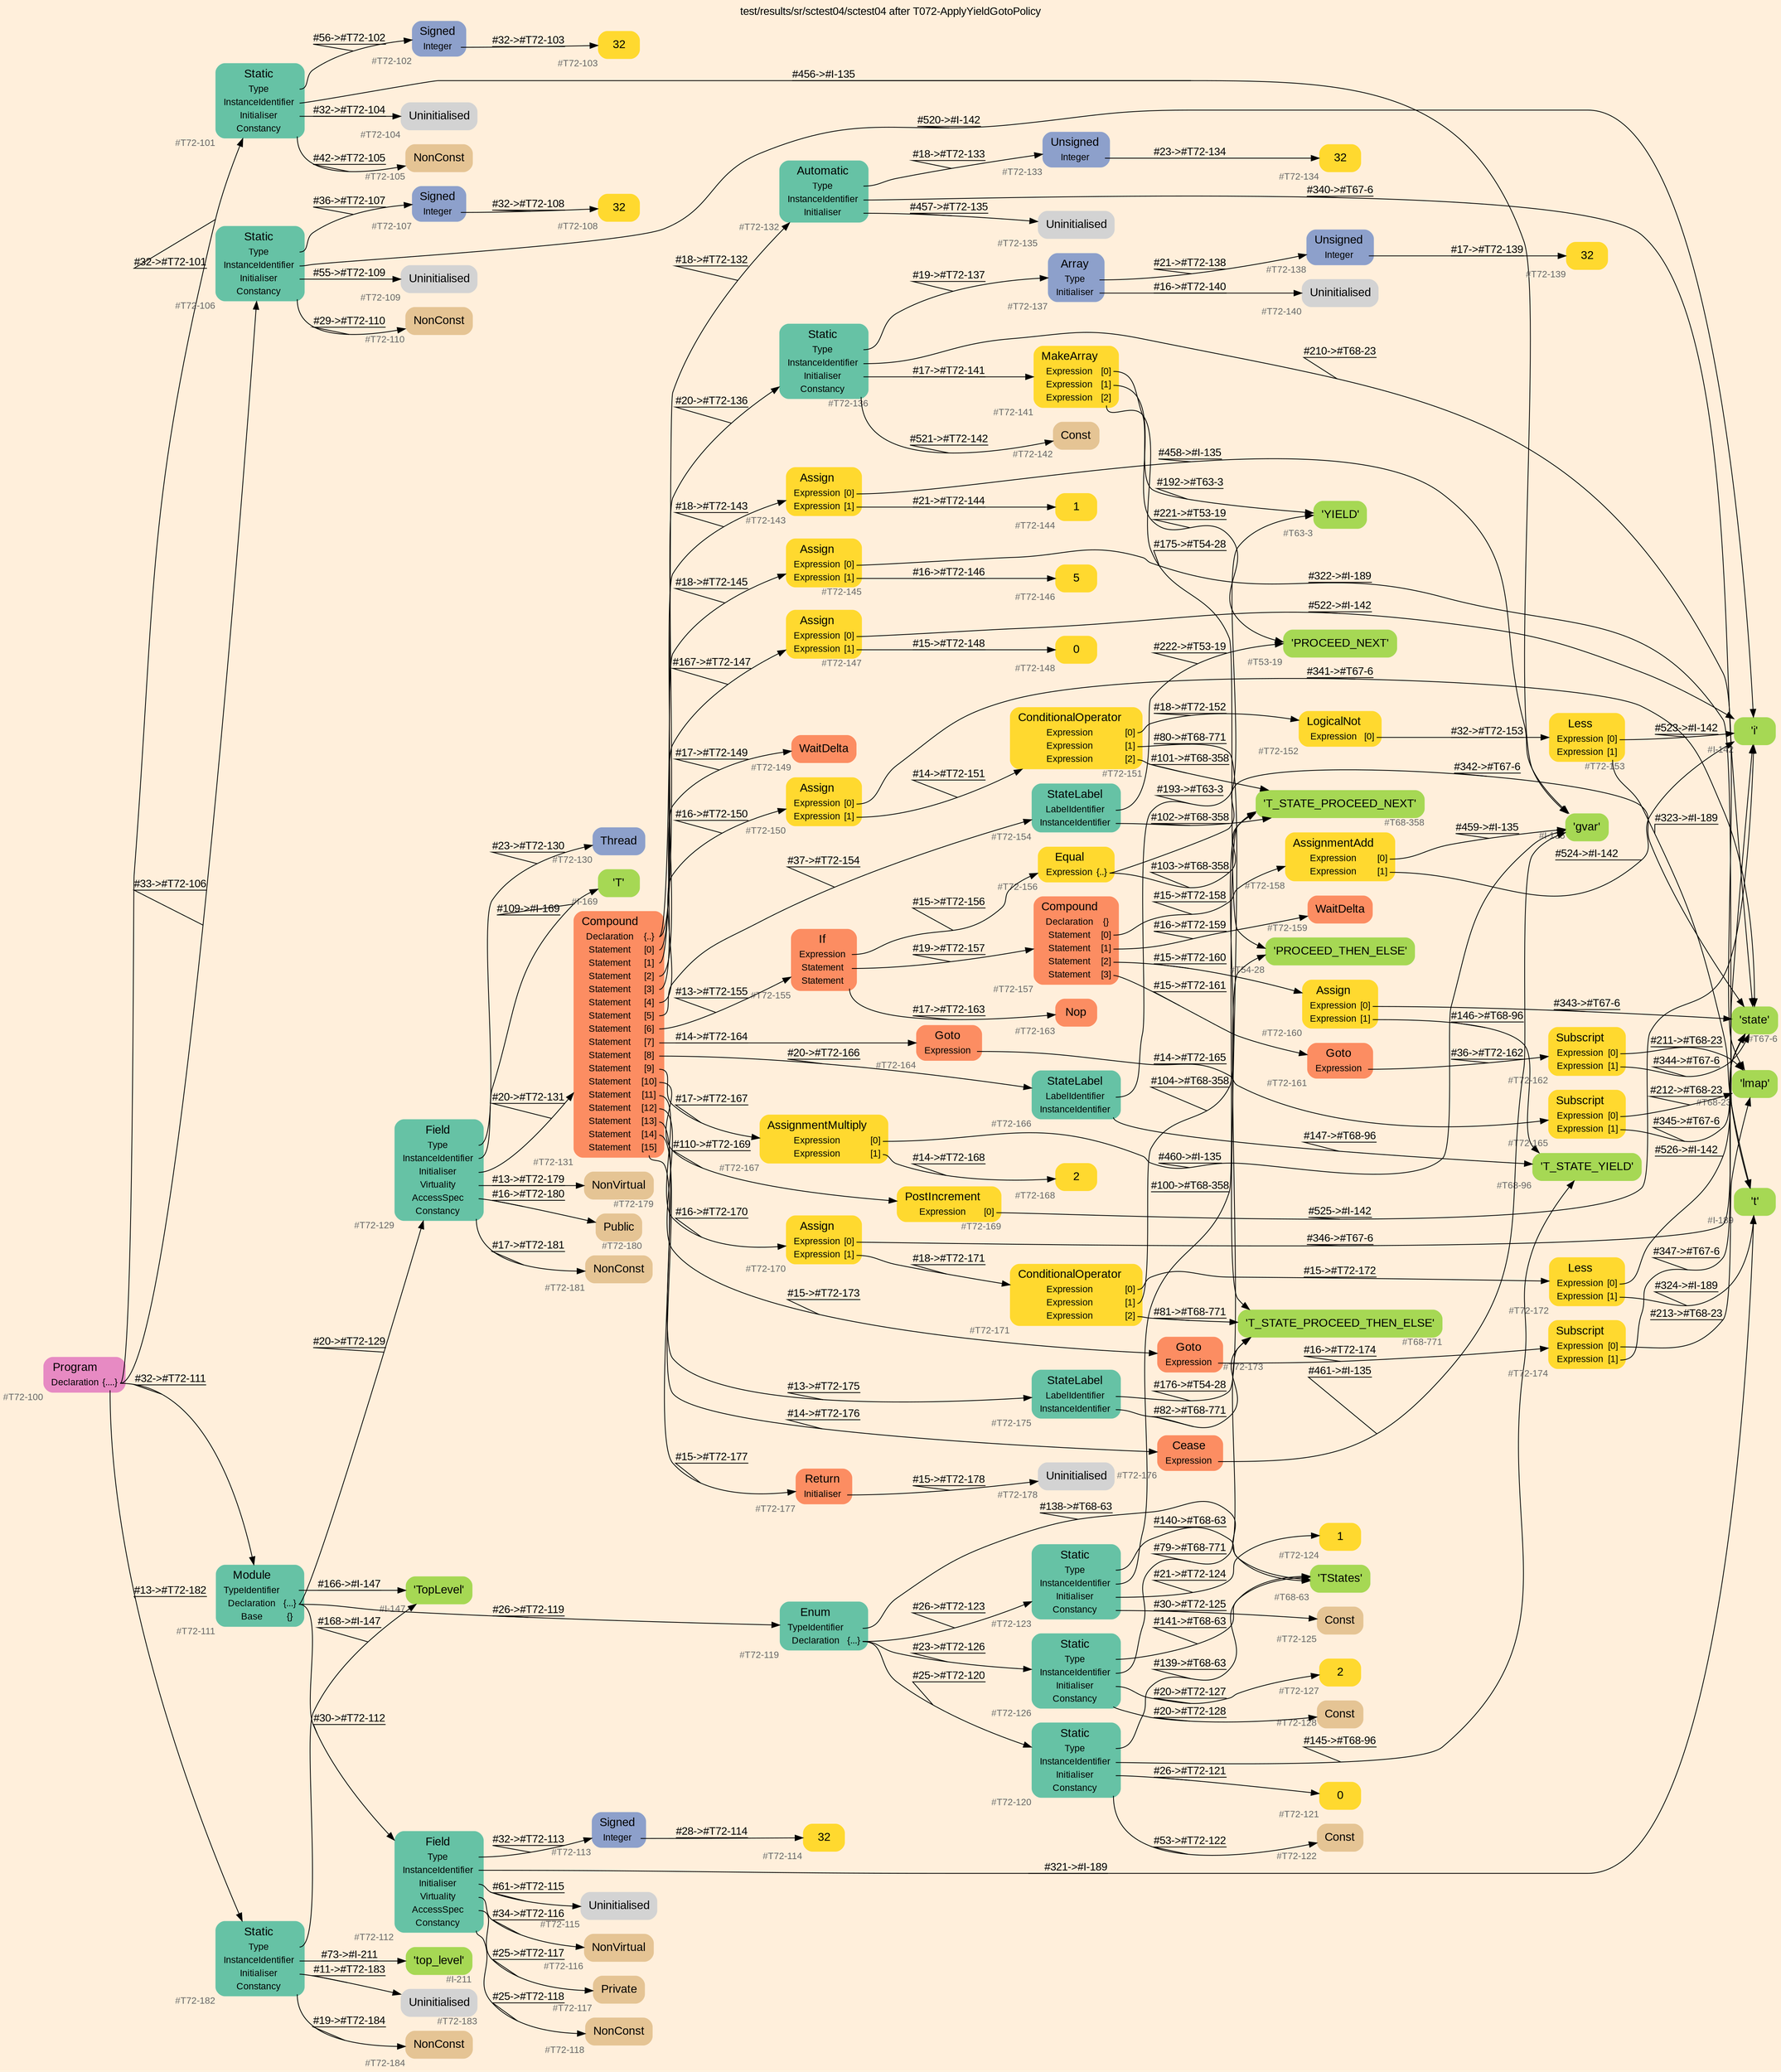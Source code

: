digraph "test/results/sr/sctest04/sctest04 after T072-ApplyYieldGotoPolicy" {
label = "test/results/sr/sctest04/sctest04 after T072-ApplyYieldGotoPolicy"
labelloc = t
graph [
    rankdir = "LR"
    ranksep = 0.3
    bgcolor = antiquewhite1
    color = black
    fontcolor = black
    fontname = "Arial"
];
node [
    fontname = "Arial"
];
edge [
    fontname = "Arial"
];

// -------------------- node figure --------------------
// -------- block #T72-100 ----------
"#T72-100" [
    fillcolor = "/set28/4"
    xlabel = "#T72-100"
    fontsize = "12"
    fontcolor = grey40
    shape = "plaintext"
    label = <<TABLE BORDER="0" CELLBORDER="0" CELLSPACING="0">
     <TR><TD><FONT COLOR="black" POINT-SIZE="15">Program</FONT></TD></TR>
     <TR><TD><FONT COLOR="black" POINT-SIZE="12">Declaration</FONT></TD><TD PORT="port0"><FONT COLOR="black" POINT-SIZE="12">{....}</FONT></TD></TR>
    </TABLE>>
    style = "rounded,filled"
];

// -------- block #T72-101 ----------
"#T72-101" [
    fillcolor = "/set28/1"
    xlabel = "#T72-101"
    fontsize = "12"
    fontcolor = grey40
    shape = "plaintext"
    label = <<TABLE BORDER="0" CELLBORDER="0" CELLSPACING="0">
     <TR><TD><FONT COLOR="black" POINT-SIZE="15">Static</FONT></TD></TR>
     <TR><TD><FONT COLOR="black" POINT-SIZE="12">Type</FONT></TD><TD PORT="port0"></TD></TR>
     <TR><TD><FONT COLOR="black" POINT-SIZE="12">InstanceIdentifier</FONT></TD><TD PORT="port1"></TD></TR>
     <TR><TD><FONT COLOR="black" POINT-SIZE="12">Initialiser</FONT></TD><TD PORT="port2"></TD></TR>
     <TR><TD><FONT COLOR="black" POINT-SIZE="12">Constancy</FONT></TD><TD PORT="port3"></TD></TR>
    </TABLE>>
    style = "rounded,filled"
];

// -------- block #T72-102 ----------
"#T72-102" [
    fillcolor = "/set28/3"
    xlabel = "#T72-102"
    fontsize = "12"
    fontcolor = grey40
    shape = "plaintext"
    label = <<TABLE BORDER="0" CELLBORDER="0" CELLSPACING="0">
     <TR><TD><FONT COLOR="black" POINT-SIZE="15">Signed</FONT></TD></TR>
     <TR><TD><FONT COLOR="black" POINT-SIZE="12">Integer</FONT></TD><TD PORT="port0"></TD></TR>
    </TABLE>>
    style = "rounded,filled"
];

// -------- block #T72-103 ----------
"#T72-103" [
    fillcolor = "/set28/6"
    xlabel = "#T72-103"
    fontsize = "12"
    fontcolor = grey40
    shape = "plaintext"
    label = <<TABLE BORDER="0" CELLBORDER="0" CELLSPACING="0">
     <TR><TD><FONT COLOR="black" POINT-SIZE="15">32</FONT></TD></TR>
    </TABLE>>
    style = "rounded,filled"
];

// -------- block #I-135 ----------
"#I-135" [
    fillcolor = "/set28/5"
    xlabel = "#I-135"
    fontsize = "12"
    fontcolor = grey40
    shape = "plaintext"
    label = <<TABLE BORDER="0" CELLBORDER="0" CELLSPACING="0">
     <TR><TD><FONT COLOR="black" POINT-SIZE="15">'gvar'</FONT></TD></TR>
    </TABLE>>
    style = "rounded,filled"
];

// -------- block #T72-104 ----------
"#T72-104" [
    xlabel = "#T72-104"
    fontsize = "12"
    fontcolor = grey40
    shape = "plaintext"
    label = <<TABLE BORDER="0" CELLBORDER="0" CELLSPACING="0">
     <TR><TD><FONT COLOR="black" POINT-SIZE="15">Uninitialised</FONT></TD></TR>
    </TABLE>>
    style = "rounded,filled"
];

// -------- block #T72-105 ----------
"#T72-105" [
    fillcolor = "/set28/7"
    xlabel = "#T72-105"
    fontsize = "12"
    fontcolor = grey40
    shape = "plaintext"
    label = <<TABLE BORDER="0" CELLBORDER="0" CELLSPACING="0">
     <TR><TD><FONT COLOR="black" POINT-SIZE="15">NonConst</FONT></TD></TR>
    </TABLE>>
    style = "rounded,filled"
];

// -------- block #T72-106 ----------
"#T72-106" [
    fillcolor = "/set28/1"
    xlabel = "#T72-106"
    fontsize = "12"
    fontcolor = grey40
    shape = "plaintext"
    label = <<TABLE BORDER="0" CELLBORDER="0" CELLSPACING="0">
     <TR><TD><FONT COLOR="black" POINT-SIZE="15">Static</FONT></TD></TR>
     <TR><TD><FONT COLOR="black" POINT-SIZE="12">Type</FONT></TD><TD PORT="port0"></TD></TR>
     <TR><TD><FONT COLOR="black" POINT-SIZE="12">InstanceIdentifier</FONT></TD><TD PORT="port1"></TD></TR>
     <TR><TD><FONT COLOR="black" POINT-SIZE="12">Initialiser</FONT></TD><TD PORT="port2"></TD></TR>
     <TR><TD><FONT COLOR="black" POINT-SIZE="12">Constancy</FONT></TD><TD PORT="port3"></TD></TR>
    </TABLE>>
    style = "rounded,filled"
];

// -------- block #T72-107 ----------
"#T72-107" [
    fillcolor = "/set28/3"
    xlabel = "#T72-107"
    fontsize = "12"
    fontcolor = grey40
    shape = "plaintext"
    label = <<TABLE BORDER="0" CELLBORDER="0" CELLSPACING="0">
     <TR><TD><FONT COLOR="black" POINT-SIZE="15">Signed</FONT></TD></TR>
     <TR><TD><FONT COLOR="black" POINT-SIZE="12">Integer</FONT></TD><TD PORT="port0"></TD></TR>
    </TABLE>>
    style = "rounded,filled"
];

// -------- block #T72-108 ----------
"#T72-108" [
    fillcolor = "/set28/6"
    xlabel = "#T72-108"
    fontsize = "12"
    fontcolor = grey40
    shape = "plaintext"
    label = <<TABLE BORDER="0" CELLBORDER="0" CELLSPACING="0">
     <TR><TD><FONT COLOR="black" POINT-SIZE="15">32</FONT></TD></TR>
    </TABLE>>
    style = "rounded,filled"
];

// -------- block #I-142 ----------
"#I-142" [
    fillcolor = "/set28/5"
    xlabel = "#I-142"
    fontsize = "12"
    fontcolor = grey40
    shape = "plaintext"
    label = <<TABLE BORDER="0" CELLBORDER="0" CELLSPACING="0">
     <TR><TD><FONT COLOR="black" POINT-SIZE="15">'i'</FONT></TD></TR>
    </TABLE>>
    style = "rounded,filled"
];

// -------- block #T72-109 ----------
"#T72-109" [
    xlabel = "#T72-109"
    fontsize = "12"
    fontcolor = grey40
    shape = "plaintext"
    label = <<TABLE BORDER="0" CELLBORDER="0" CELLSPACING="0">
     <TR><TD><FONT COLOR="black" POINT-SIZE="15">Uninitialised</FONT></TD></TR>
    </TABLE>>
    style = "rounded,filled"
];

// -------- block #T72-110 ----------
"#T72-110" [
    fillcolor = "/set28/7"
    xlabel = "#T72-110"
    fontsize = "12"
    fontcolor = grey40
    shape = "plaintext"
    label = <<TABLE BORDER="0" CELLBORDER="0" CELLSPACING="0">
     <TR><TD><FONT COLOR="black" POINT-SIZE="15">NonConst</FONT></TD></TR>
    </TABLE>>
    style = "rounded,filled"
];

// -------- block #T72-111 ----------
"#T72-111" [
    fillcolor = "/set28/1"
    xlabel = "#T72-111"
    fontsize = "12"
    fontcolor = grey40
    shape = "plaintext"
    label = <<TABLE BORDER="0" CELLBORDER="0" CELLSPACING="0">
     <TR><TD><FONT COLOR="black" POINT-SIZE="15">Module</FONT></TD></TR>
     <TR><TD><FONT COLOR="black" POINT-SIZE="12">TypeIdentifier</FONT></TD><TD PORT="port0"></TD></TR>
     <TR><TD><FONT COLOR="black" POINT-SIZE="12">Declaration</FONT></TD><TD PORT="port1"><FONT COLOR="black" POINT-SIZE="12">{...}</FONT></TD></TR>
     <TR><TD><FONT COLOR="black" POINT-SIZE="12">Base</FONT></TD><TD PORT="port2"><FONT COLOR="black" POINT-SIZE="12">{}</FONT></TD></TR>
    </TABLE>>
    style = "rounded,filled"
];

// -------- block #I-147 ----------
"#I-147" [
    fillcolor = "/set28/5"
    xlabel = "#I-147"
    fontsize = "12"
    fontcolor = grey40
    shape = "plaintext"
    label = <<TABLE BORDER="0" CELLBORDER="0" CELLSPACING="0">
     <TR><TD><FONT COLOR="black" POINT-SIZE="15">'TopLevel'</FONT></TD></TR>
    </TABLE>>
    style = "rounded,filled"
];

// -------- block #T72-112 ----------
"#T72-112" [
    fillcolor = "/set28/1"
    xlabel = "#T72-112"
    fontsize = "12"
    fontcolor = grey40
    shape = "plaintext"
    label = <<TABLE BORDER="0" CELLBORDER="0" CELLSPACING="0">
     <TR><TD><FONT COLOR="black" POINT-SIZE="15">Field</FONT></TD></TR>
     <TR><TD><FONT COLOR="black" POINT-SIZE="12">Type</FONT></TD><TD PORT="port0"></TD></TR>
     <TR><TD><FONT COLOR="black" POINT-SIZE="12">InstanceIdentifier</FONT></TD><TD PORT="port1"></TD></TR>
     <TR><TD><FONT COLOR="black" POINT-SIZE="12">Initialiser</FONT></TD><TD PORT="port2"></TD></TR>
     <TR><TD><FONT COLOR="black" POINT-SIZE="12">Virtuality</FONT></TD><TD PORT="port3"></TD></TR>
     <TR><TD><FONT COLOR="black" POINT-SIZE="12">AccessSpec</FONT></TD><TD PORT="port4"></TD></TR>
     <TR><TD><FONT COLOR="black" POINT-SIZE="12">Constancy</FONT></TD><TD PORT="port5"></TD></TR>
    </TABLE>>
    style = "rounded,filled"
];

// -------- block #T72-113 ----------
"#T72-113" [
    fillcolor = "/set28/3"
    xlabel = "#T72-113"
    fontsize = "12"
    fontcolor = grey40
    shape = "plaintext"
    label = <<TABLE BORDER="0" CELLBORDER="0" CELLSPACING="0">
     <TR><TD><FONT COLOR="black" POINT-SIZE="15">Signed</FONT></TD></TR>
     <TR><TD><FONT COLOR="black" POINT-SIZE="12">Integer</FONT></TD><TD PORT="port0"></TD></TR>
    </TABLE>>
    style = "rounded,filled"
];

// -------- block #T72-114 ----------
"#T72-114" [
    fillcolor = "/set28/6"
    xlabel = "#T72-114"
    fontsize = "12"
    fontcolor = grey40
    shape = "plaintext"
    label = <<TABLE BORDER="0" CELLBORDER="0" CELLSPACING="0">
     <TR><TD><FONT COLOR="black" POINT-SIZE="15">32</FONT></TD></TR>
    </TABLE>>
    style = "rounded,filled"
];

// -------- block #I-189 ----------
"#I-189" [
    fillcolor = "/set28/5"
    xlabel = "#I-189"
    fontsize = "12"
    fontcolor = grey40
    shape = "plaintext"
    label = <<TABLE BORDER="0" CELLBORDER="0" CELLSPACING="0">
     <TR><TD><FONT COLOR="black" POINT-SIZE="15">'t'</FONT></TD></TR>
    </TABLE>>
    style = "rounded,filled"
];

// -------- block #T72-115 ----------
"#T72-115" [
    xlabel = "#T72-115"
    fontsize = "12"
    fontcolor = grey40
    shape = "plaintext"
    label = <<TABLE BORDER="0" CELLBORDER="0" CELLSPACING="0">
     <TR><TD><FONT COLOR="black" POINT-SIZE="15">Uninitialised</FONT></TD></TR>
    </TABLE>>
    style = "rounded,filled"
];

// -------- block #T72-116 ----------
"#T72-116" [
    fillcolor = "/set28/7"
    xlabel = "#T72-116"
    fontsize = "12"
    fontcolor = grey40
    shape = "plaintext"
    label = <<TABLE BORDER="0" CELLBORDER="0" CELLSPACING="0">
     <TR><TD><FONT COLOR="black" POINT-SIZE="15">NonVirtual</FONT></TD></TR>
    </TABLE>>
    style = "rounded,filled"
];

// -------- block #T72-117 ----------
"#T72-117" [
    fillcolor = "/set28/7"
    xlabel = "#T72-117"
    fontsize = "12"
    fontcolor = grey40
    shape = "plaintext"
    label = <<TABLE BORDER="0" CELLBORDER="0" CELLSPACING="0">
     <TR><TD><FONT COLOR="black" POINT-SIZE="15">Private</FONT></TD></TR>
    </TABLE>>
    style = "rounded,filled"
];

// -------- block #T72-118 ----------
"#T72-118" [
    fillcolor = "/set28/7"
    xlabel = "#T72-118"
    fontsize = "12"
    fontcolor = grey40
    shape = "plaintext"
    label = <<TABLE BORDER="0" CELLBORDER="0" CELLSPACING="0">
     <TR><TD><FONT COLOR="black" POINT-SIZE="15">NonConst</FONT></TD></TR>
    </TABLE>>
    style = "rounded,filled"
];

// -------- block #T72-119 ----------
"#T72-119" [
    fillcolor = "/set28/1"
    xlabel = "#T72-119"
    fontsize = "12"
    fontcolor = grey40
    shape = "plaintext"
    label = <<TABLE BORDER="0" CELLBORDER="0" CELLSPACING="0">
     <TR><TD><FONT COLOR="black" POINT-SIZE="15">Enum</FONT></TD></TR>
     <TR><TD><FONT COLOR="black" POINT-SIZE="12">TypeIdentifier</FONT></TD><TD PORT="port0"></TD></TR>
     <TR><TD><FONT COLOR="black" POINT-SIZE="12">Declaration</FONT></TD><TD PORT="port1"><FONT COLOR="black" POINT-SIZE="12">{...}</FONT></TD></TR>
    </TABLE>>
    style = "rounded,filled"
];

// -------- block #T68-63 ----------
"#T68-63" [
    fillcolor = "/set28/5"
    xlabel = "#T68-63"
    fontsize = "12"
    fontcolor = grey40
    shape = "plaintext"
    label = <<TABLE BORDER="0" CELLBORDER="0" CELLSPACING="0">
     <TR><TD><FONT COLOR="black" POINT-SIZE="15">'TStates'</FONT></TD></TR>
    </TABLE>>
    style = "rounded,filled"
];

// -------- block #T72-120 ----------
"#T72-120" [
    fillcolor = "/set28/1"
    xlabel = "#T72-120"
    fontsize = "12"
    fontcolor = grey40
    shape = "plaintext"
    label = <<TABLE BORDER="0" CELLBORDER="0" CELLSPACING="0">
     <TR><TD><FONT COLOR="black" POINT-SIZE="15">Static</FONT></TD></TR>
     <TR><TD><FONT COLOR="black" POINT-SIZE="12">Type</FONT></TD><TD PORT="port0"></TD></TR>
     <TR><TD><FONT COLOR="black" POINT-SIZE="12">InstanceIdentifier</FONT></TD><TD PORT="port1"></TD></TR>
     <TR><TD><FONT COLOR="black" POINT-SIZE="12">Initialiser</FONT></TD><TD PORT="port2"></TD></TR>
     <TR><TD><FONT COLOR="black" POINT-SIZE="12">Constancy</FONT></TD><TD PORT="port3"></TD></TR>
    </TABLE>>
    style = "rounded,filled"
];

// -------- block #T68-96 ----------
"#T68-96" [
    fillcolor = "/set28/5"
    xlabel = "#T68-96"
    fontsize = "12"
    fontcolor = grey40
    shape = "plaintext"
    label = <<TABLE BORDER="0" CELLBORDER="0" CELLSPACING="0">
     <TR><TD><FONT COLOR="black" POINT-SIZE="15">'T_STATE_YIELD'</FONT></TD></TR>
    </TABLE>>
    style = "rounded,filled"
];

// -------- block #T72-121 ----------
"#T72-121" [
    fillcolor = "/set28/6"
    xlabel = "#T72-121"
    fontsize = "12"
    fontcolor = grey40
    shape = "plaintext"
    label = <<TABLE BORDER="0" CELLBORDER="0" CELLSPACING="0">
     <TR><TD><FONT COLOR="black" POINT-SIZE="15">0</FONT></TD></TR>
    </TABLE>>
    style = "rounded,filled"
];

// -------- block #T72-122 ----------
"#T72-122" [
    fillcolor = "/set28/7"
    xlabel = "#T72-122"
    fontsize = "12"
    fontcolor = grey40
    shape = "plaintext"
    label = <<TABLE BORDER="0" CELLBORDER="0" CELLSPACING="0">
     <TR><TD><FONT COLOR="black" POINT-SIZE="15">Const</FONT></TD></TR>
    </TABLE>>
    style = "rounded,filled"
];

// -------- block #T72-123 ----------
"#T72-123" [
    fillcolor = "/set28/1"
    xlabel = "#T72-123"
    fontsize = "12"
    fontcolor = grey40
    shape = "plaintext"
    label = <<TABLE BORDER="0" CELLBORDER="0" CELLSPACING="0">
     <TR><TD><FONT COLOR="black" POINT-SIZE="15">Static</FONT></TD></TR>
     <TR><TD><FONT COLOR="black" POINT-SIZE="12">Type</FONT></TD><TD PORT="port0"></TD></TR>
     <TR><TD><FONT COLOR="black" POINT-SIZE="12">InstanceIdentifier</FONT></TD><TD PORT="port1"></TD></TR>
     <TR><TD><FONT COLOR="black" POINT-SIZE="12">Initialiser</FONT></TD><TD PORT="port2"></TD></TR>
     <TR><TD><FONT COLOR="black" POINT-SIZE="12">Constancy</FONT></TD><TD PORT="port3"></TD></TR>
    </TABLE>>
    style = "rounded,filled"
];

// -------- block #T68-358 ----------
"#T68-358" [
    fillcolor = "/set28/5"
    xlabel = "#T68-358"
    fontsize = "12"
    fontcolor = grey40
    shape = "plaintext"
    label = <<TABLE BORDER="0" CELLBORDER="0" CELLSPACING="0">
     <TR><TD><FONT COLOR="black" POINT-SIZE="15">'T_STATE_PROCEED_NEXT'</FONT></TD></TR>
    </TABLE>>
    style = "rounded,filled"
];

// -------- block #T72-124 ----------
"#T72-124" [
    fillcolor = "/set28/6"
    xlabel = "#T72-124"
    fontsize = "12"
    fontcolor = grey40
    shape = "plaintext"
    label = <<TABLE BORDER="0" CELLBORDER="0" CELLSPACING="0">
     <TR><TD><FONT COLOR="black" POINT-SIZE="15">1</FONT></TD></TR>
    </TABLE>>
    style = "rounded,filled"
];

// -------- block #T72-125 ----------
"#T72-125" [
    fillcolor = "/set28/7"
    xlabel = "#T72-125"
    fontsize = "12"
    fontcolor = grey40
    shape = "plaintext"
    label = <<TABLE BORDER="0" CELLBORDER="0" CELLSPACING="0">
     <TR><TD><FONT COLOR="black" POINT-SIZE="15">Const</FONT></TD></TR>
    </TABLE>>
    style = "rounded,filled"
];

// -------- block #T72-126 ----------
"#T72-126" [
    fillcolor = "/set28/1"
    xlabel = "#T72-126"
    fontsize = "12"
    fontcolor = grey40
    shape = "plaintext"
    label = <<TABLE BORDER="0" CELLBORDER="0" CELLSPACING="0">
     <TR><TD><FONT COLOR="black" POINT-SIZE="15">Static</FONT></TD></TR>
     <TR><TD><FONT COLOR="black" POINT-SIZE="12">Type</FONT></TD><TD PORT="port0"></TD></TR>
     <TR><TD><FONT COLOR="black" POINT-SIZE="12">InstanceIdentifier</FONT></TD><TD PORT="port1"></TD></TR>
     <TR><TD><FONT COLOR="black" POINT-SIZE="12">Initialiser</FONT></TD><TD PORT="port2"></TD></TR>
     <TR><TD><FONT COLOR="black" POINT-SIZE="12">Constancy</FONT></TD><TD PORT="port3"></TD></TR>
    </TABLE>>
    style = "rounded,filled"
];

// -------- block #T68-771 ----------
"#T68-771" [
    fillcolor = "/set28/5"
    xlabel = "#T68-771"
    fontsize = "12"
    fontcolor = grey40
    shape = "plaintext"
    label = <<TABLE BORDER="0" CELLBORDER="0" CELLSPACING="0">
     <TR><TD><FONT COLOR="black" POINT-SIZE="15">'T_STATE_PROCEED_THEN_ELSE'</FONT></TD></TR>
    </TABLE>>
    style = "rounded,filled"
];

// -------- block #T72-127 ----------
"#T72-127" [
    fillcolor = "/set28/6"
    xlabel = "#T72-127"
    fontsize = "12"
    fontcolor = grey40
    shape = "plaintext"
    label = <<TABLE BORDER="0" CELLBORDER="0" CELLSPACING="0">
     <TR><TD><FONT COLOR="black" POINT-SIZE="15">2</FONT></TD></TR>
    </TABLE>>
    style = "rounded,filled"
];

// -------- block #T72-128 ----------
"#T72-128" [
    fillcolor = "/set28/7"
    xlabel = "#T72-128"
    fontsize = "12"
    fontcolor = grey40
    shape = "plaintext"
    label = <<TABLE BORDER="0" CELLBORDER="0" CELLSPACING="0">
     <TR><TD><FONT COLOR="black" POINT-SIZE="15">Const</FONT></TD></TR>
    </TABLE>>
    style = "rounded,filled"
];

// -------- block #T72-129 ----------
"#T72-129" [
    fillcolor = "/set28/1"
    xlabel = "#T72-129"
    fontsize = "12"
    fontcolor = grey40
    shape = "plaintext"
    label = <<TABLE BORDER="0" CELLBORDER="0" CELLSPACING="0">
     <TR><TD><FONT COLOR="black" POINT-SIZE="15">Field</FONT></TD></TR>
     <TR><TD><FONT COLOR="black" POINT-SIZE="12">Type</FONT></TD><TD PORT="port0"></TD></TR>
     <TR><TD><FONT COLOR="black" POINT-SIZE="12">InstanceIdentifier</FONT></TD><TD PORT="port1"></TD></TR>
     <TR><TD><FONT COLOR="black" POINT-SIZE="12">Initialiser</FONT></TD><TD PORT="port2"></TD></TR>
     <TR><TD><FONT COLOR="black" POINT-SIZE="12">Virtuality</FONT></TD><TD PORT="port3"></TD></TR>
     <TR><TD><FONT COLOR="black" POINT-SIZE="12">AccessSpec</FONT></TD><TD PORT="port4"></TD></TR>
     <TR><TD><FONT COLOR="black" POINT-SIZE="12">Constancy</FONT></TD><TD PORT="port5"></TD></TR>
    </TABLE>>
    style = "rounded,filled"
];

// -------- block #T72-130 ----------
"#T72-130" [
    fillcolor = "/set28/3"
    xlabel = "#T72-130"
    fontsize = "12"
    fontcolor = grey40
    shape = "plaintext"
    label = <<TABLE BORDER="0" CELLBORDER="0" CELLSPACING="0">
     <TR><TD><FONT COLOR="black" POINT-SIZE="15">Thread</FONT></TD></TR>
    </TABLE>>
    style = "rounded,filled"
];

// -------- block #I-169 ----------
"#I-169" [
    fillcolor = "/set28/5"
    xlabel = "#I-169"
    fontsize = "12"
    fontcolor = grey40
    shape = "plaintext"
    label = <<TABLE BORDER="0" CELLBORDER="0" CELLSPACING="0">
     <TR><TD><FONT COLOR="black" POINT-SIZE="15">'T'</FONT></TD></TR>
    </TABLE>>
    style = "rounded,filled"
];

// -------- block #T72-131 ----------
"#T72-131" [
    fillcolor = "/set28/2"
    xlabel = "#T72-131"
    fontsize = "12"
    fontcolor = grey40
    shape = "plaintext"
    label = <<TABLE BORDER="0" CELLBORDER="0" CELLSPACING="0">
     <TR><TD><FONT COLOR="black" POINT-SIZE="15">Compound</FONT></TD></TR>
     <TR><TD><FONT COLOR="black" POINT-SIZE="12">Declaration</FONT></TD><TD PORT="port0"><FONT COLOR="black" POINT-SIZE="12">{..}</FONT></TD></TR>
     <TR><TD><FONT COLOR="black" POINT-SIZE="12">Statement</FONT></TD><TD PORT="port1"><FONT COLOR="black" POINT-SIZE="12">[0]</FONT></TD></TR>
     <TR><TD><FONT COLOR="black" POINT-SIZE="12">Statement</FONT></TD><TD PORT="port2"><FONT COLOR="black" POINT-SIZE="12">[1]</FONT></TD></TR>
     <TR><TD><FONT COLOR="black" POINT-SIZE="12">Statement</FONT></TD><TD PORT="port3"><FONT COLOR="black" POINT-SIZE="12">[2]</FONT></TD></TR>
     <TR><TD><FONT COLOR="black" POINT-SIZE="12">Statement</FONT></TD><TD PORT="port4"><FONT COLOR="black" POINT-SIZE="12">[3]</FONT></TD></TR>
     <TR><TD><FONT COLOR="black" POINT-SIZE="12">Statement</FONT></TD><TD PORT="port5"><FONT COLOR="black" POINT-SIZE="12">[4]</FONT></TD></TR>
     <TR><TD><FONT COLOR="black" POINT-SIZE="12">Statement</FONT></TD><TD PORT="port6"><FONT COLOR="black" POINT-SIZE="12">[5]</FONT></TD></TR>
     <TR><TD><FONT COLOR="black" POINT-SIZE="12">Statement</FONT></TD><TD PORT="port7"><FONT COLOR="black" POINT-SIZE="12">[6]</FONT></TD></TR>
     <TR><TD><FONT COLOR="black" POINT-SIZE="12">Statement</FONT></TD><TD PORT="port8"><FONT COLOR="black" POINT-SIZE="12">[7]</FONT></TD></TR>
     <TR><TD><FONT COLOR="black" POINT-SIZE="12">Statement</FONT></TD><TD PORT="port9"><FONT COLOR="black" POINT-SIZE="12">[8]</FONT></TD></TR>
     <TR><TD><FONT COLOR="black" POINT-SIZE="12">Statement</FONT></TD><TD PORT="port10"><FONT COLOR="black" POINT-SIZE="12">[9]</FONT></TD></TR>
     <TR><TD><FONT COLOR="black" POINT-SIZE="12">Statement</FONT></TD><TD PORT="port11"><FONT COLOR="black" POINT-SIZE="12">[10]</FONT></TD></TR>
     <TR><TD><FONT COLOR="black" POINT-SIZE="12">Statement</FONT></TD><TD PORT="port12"><FONT COLOR="black" POINT-SIZE="12">[11]</FONT></TD></TR>
     <TR><TD><FONT COLOR="black" POINT-SIZE="12">Statement</FONT></TD><TD PORT="port13"><FONT COLOR="black" POINT-SIZE="12">[12]</FONT></TD></TR>
     <TR><TD><FONT COLOR="black" POINT-SIZE="12">Statement</FONT></TD><TD PORT="port14"><FONT COLOR="black" POINT-SIZE="12">[13]</FONT></TD></TR>
     <TR><TD><FONT COLOR="black" POINT-SIZE="12">Statement</FONT></TD><TD PORT="port15"><FONT COLOR="black" POINT-SIZE="12">[14]</FONT></TD></TR>
     <TR><TD><FONT COLOR="black" POINT-SIZE="12">Statement</FONT></TD><TD PORT="port16"><FONT COLOR="black" POINT-SIZE="12">[15]</FONT></TD></TR>
    </TABLE>>
    style = "rounded,filled"
];

// -------- block #T72-132 ----------
"#T72-132" [
    fillcolor = "/set28/1"
    xlabel = "#T72-132"
    fontsize = "12"
    fontcolor = grey40
    shape = "plaintext"
    label = <<TABLE BORDER="0" CELLBORDER="0" CELLSPACING="0">
     <TR><TD><FONT COLOR="black" POINT-SIZE="15">Automatic</FONT></TD></TR>
     <TR><TD><FONT COLOR="black" POINT-SIZE="12">Type</FONT></TD><TD PORT="port0"></TD></TR>
     <TR><TD><FONT COLOR="black" POINT-SIZE="12">InstanceIdentifier</FONT></TD><TD PORT="port1"></TD></TR>
     <TR><TD><FONT COLOR="black" POINT-SIZE="12">Initialiser</FONT></TD><TD PORT="port2"></TD></TR>
    </TABLE>>
    style = "rounded,filled"
];

// -------- block #T72-133 ----------
"#T72-133" [
    fillcolor = "/set28/3"
    xlabel = "#T72-133"
    fontsize = "12"
    fontcolor = grey40
    shape = "plaintext"
    label = <<TABLE BORDER="0" CELLBORDER="0" CELLSPACING="0">
     <TR><TD><FONT COLOR="black" POINT-SIZE="15">Unsigned</FONT></TD></TR>
     <TR><TD><FONT COLOR="black" POINT-SIZE="12">Integer</FONT></TD><TD PORT="port0"></TD></TR>
    </TABLE>>
    style = "rounded,filled"
];

// -------- block #T72-134 ----------
"#T72-134" [
    fillcolor = "/set28/6"
    xlabel = "#T72-134"
    fontsize = "12"
    fontcolor = grey40
    shape = "plaintext"
    label = <<TABLE BORDER="0" CELLBORDER="0" CELLSPACING="0">
     <TR><TD><FONT COLOR="black" POINT-SIZE="15">32</FONT></TD></TR>
    </TABLE>>
    style = "rounded,filled"
];

// -------- block #T67-6 ----------
"#T67-6" [
    fillcolor = "/set28/5"
    xlabel = "#T67-6"
    fontsize = "12"
    fontcolor = grey40
    shape = "plaintext"
    label = <<TABLE BORDER="0" CELLBORDER="0" CELLSPACING="0">
     <TR><TD><FONT COLOR="black" POINT-SIZE="15">'state'</FONT></TD></TR>
    </TABLE>>
    style = "rounded,filled"
];

// -------- block #T72-135 ----------
"#T72-135" [
    xlabel = "#T72-135"
    fontsize = "12"
    fontcolor = grey40
    shape = "plaintext"
    label = <<TABLE BORDER="0" CELLBORDER="0" CELLSPACING="0">
     <TR><TD><FONT COLOR="black" POINT-SIZE="15">Uninitialised</FONT></TD></TR>
    </TABLE>>
    style = "rounded,filled"
];

// -------- block #T72-136 ----------
"#T72-136" [
    fillcolor = "/set28/1"
    xlabel = "#T72-136"
    fontsize = "12"
    fontcolor = grey40
    shape = "plaintext"
    label = <<TABLE BORDER="0" CELLBORDER="0" CELLSPACING="0">
     <TR><TD><FONT COLOR="black" POINT-SIZE="15">Static</FONT></TD></TR>
     <TR><TD><FONT COLOR="black" POINT-SIZE="12">Type</FONT></TD><TD PORT="port0"></TD></TR>
     <TR><TD><FONT COLOR="black" POINT-SIZE="12">InstanceIdentifier</FONT></TD><TD PORT="port1"></TD></TR>
     <TR><TD><FONT COLOR="black" POINT-SIZE="12">Initialiser</FONT></TD><TD PORT="port2"></TD></TR>
     <TR><TD><FONT COLOR="black" POINT-SIZE="12">Constancy</FONT></TD><TD PORT="port3"></TD></TR>
    </TABLE>>
    style = "rounded,filled"
];

// -------- block #T72-137 ----------
"#T72-137" [
    fillcolor = "/set28/3"
    xlabel = "#T72-137"
    fontsize = "12"
    fontcolor = grey40
    shape = "plaintext"
    label = <<TABLE BORDER="0" CELLBORDER="0" CELLSPACING="0">
     <TR><TD><FONT COLOR="black" POINT-SIZE="15">Array</FONT></TD></TR>
     <TR><TD><FONT COLOR="black" POINT-SIZE="12">Type</FONT></TD><TD PORT="port0"></TD></TR>
     <TR><TD><FONT COLOR="black" POINT-SIZE="12">Initialiser</FONT></TD><TD PORT="port1"></TD></TR>
    </TABLE>>
    style = "rounded,filled"
];

// -------- block #T72-138 ----------
"#T72-138" [
    fillcolor = "/set28/3"
    xlabel = "#T72-138"
    fontsize = "12"
    fontcolor = grey40
    shape = "plaintext"
    label = <<TABLE BORDER="0" CELLBORDER="0" CELLSPACING="0">
     <TR><TD><FONT COLOR="black" POINT-SIZE="15">Unsigned</FONT></TD></TR>
     <TR><TD><FONT COLOR="black" POINT-SIZE="12">Integer</FONT></TD><TD PORT="port0"></TD></TR>
    </TABLE>>
    style = "rounded,filled"
];

// -------- block #T72-139 ----------
"#T72-139" [
    fillcolor = "/set28/6"
    xlabel = "#T72-139"
    fontsize = "12"
    fontcolor = grey40
    shape = "plaintext"
    label = <<TABLE BORDER="0" CELLBORDER="0" CELLSPACING="0">
     <TR><TD><FONT COLOR="black" POINT-SIZE="15">32</FONT></TD></TR>
    </TABLE>>
    style = "rounded,filled"
];

// -------- block #T72-140 ----------
"#T72-140" [
    xlabel = "#T72-140"
    fontsize = "12"
    fontcolor = grey40
    shape = "plaintext"
    label = <<TABLE BORDER="0" CELLBORDER="0" CELLSPACING="0">
     <TR><TD><FONT COLOR="black" POINT-SIZE="15">Uninitialised</FONT></TD></TR>
    </TABLE>>
    style = "rounded,filled"
];

// -------- block #T68-23 ----------
"#T68-23" [
    fillcolor = "/set28/5"
    xlabel = "#T68-23"
    fontsize = "12"
    fontcolor = grey40
    shape = "plaintext"
    label = <<TABLE BORDER="0" CELLBORDER="0" CELLSPACING="0">
     <TR><TD><FONT COLOR="black" POINT-SIZE="15">'lmap'</FONT></TD></TR>
    </TABLE>>
    style = "rounded,filled"
];

// -------- block #T72-141 ----------
"#T72-141" [
    fillcolor = "/set28/6"
    xlabel = "#T72-141"
    fontsize = "12"
    fontcolor = grey40
    shape = "plaintext"
    label = <<TABLE BORDER="0" CELLBORDER="0" CELLSPACING="0">
     <TR><TD><FONT COLOR="black" POINT-SIZE="15">MakeArray</FONT></TD></TR>
     <TR><TD><FONT COLOR="black" POINT-SIZE="12">Expression</FONT></TD><TD PORT="port0"><FONT COLOR="black" POINT-SIZE="12">[0]</FONT></TD></TR>
     <TR><TD><FONT COLOR="black" POINT-SIZE="12">Expression</FONT></TD><TD PORT="port1"><FONT COLOR="black" POINT-SIZE="12">[1]</FONT></TD></TR>
     <TR><TD><FONT COLOR="black" POINT-SIZE="12">Expression</FONT></TD><TD PORT="port2"><FONT COLOR="black" POINT-SIZE="12">[2]</FONT></TD></TR>
    </TABLE>>
    style = "rounded,filled"
];

// -------- block #T63-3 ----------
"#T63-3" [
    fillcolor = "/set28/5"
    xlabel = "#T63-3"
    fontsize = "12"
    fontcolor = grey40
    shape = "plaintext"
    label = <<TABLE BORDER="0" CELLBORDER="0" CELLSPACING="0">
     <TR><TD><FONT COLOR="black" POINT-SIZE="15">'YIELD'</FONT></TD></TR>
    </TABLE>>
    style = "rounded,filled"
];

// -------- block #T53-19 ----------
"#T53-19" [
    fillcolor = "/set28/5"
    xlabel = "#T53-19"
    fontsize = "12"
    fontcolor = grey40
    shape = "plaintext"
    label = <<TABLE BORDER="0" CELLBORDER="0" CELLSPACING="0">
     <TR><TD><FONT COLOR="black" POINT-SIZE="15">'PROCEED_NEXT'</FONT></TD></TR>
    </TABLE>>
    style = "rounded,filled"
];

// -------- block #T54-28 ----------
"#T54-28" [
    fillcolor = "/set28/5"
    xlabel = "#T54-28"
    fontsize = "12"
    fontcolor = grey40
    shape = "plaintext"
    label = <<TABLE BORDER="0" CELLBORDER="0" CELLSPACING="0">
     <TR><TD><FONT COLOR="black" POINT-SIZE="15">'PROCEED_THEN_ELSE'</FONT></TD></TR>
    </TABLE>>
    style = "rounded,filled"
];

// -------- block #T72-142 ----------
"#T72-142" [
    fillcolor = "/set28/7"
    xlabel = "#T72-142"
    fontsize = "12"
    fontcolor = grey40
    shape = "plaintext"
    label = <<TABLE BORDER="0" CELLBORDER="0" CELLSPACING="0">
     <TR><TD><FONT COLOR="black" POINT-SIZE="15">Const</FONT></TD></TR>
    </TABLE>>
    style = "rounded,filled"
];

// -------- block #T72-143 ----------
"#T72-143" [
    fillcolor = "/set28/6"
    xlabel = "#T72-143"
    fontsize = "12"
    fontcolor = grey40
    shape = "plaintext"
    label = <<TABLE BORDER="0" CELLBORDER="0" CELLSPACING="0">
     <TR><TD><FONT COLOR="black" POINT-SIZE="15">Assign</FONT></TD></TR>
     <TR><TD><FONT COLOR="black" POINT-SIZE="12">Expression</FONT></TD><TD PORT="port0"><FONT COLOR="black" POINT-SIZE="12">[0]</FONT></TD></TR>
     <TR><TD><FONT COLOR="black" POINT-SIZE="12">Expression</FONT></TD><TD PORT="port1"><FONT COLOR="black" POINT-SIZE="12">[1]</FONT></TD></TR>
    </TABLE>>
    style = "rounded,filled"
];

// -------- block #T72-144 ----------
"#T72-144" [
    fillcolor = "/set28/6"
    xlabel = "#T72-144"
    fontsize = "12"
    fontcolor = grey40
    shape = "plaintext"
    label = <<TABLE BORDER="0" CELLBORDER="0" CELLSPACING="0">
     <TR><TD><FONT COLOR="black" POINT-SIZE="15">1</FONT></TD></TR>
    </TABLE>>
    style = "rounded,filled"
];

// -------- block #T72-145 ----------
"#T72-145" [
    fillcolor = "/set28/6"
    xlabel = "#T72-145"
    fontsize = "12"
    fontcolor = grey40
    shape = "plaintext"
    label = <<TABLE BORDER="0" CELLBORDER="0" CELLSPACING="0">
     <TR><TD><FONT COLOR="black" POINT-SIZE="15">Assign</FONT></TD></TR>
     <TR><TD><FONT COLOR="black" POINT-SIZE="12">Expression</FONT></TD><TD PORT="port0"><FONT COLOR="black" POINT-SIZE="12">[0]</FONT></TD></TR>
     <TR><TD><FONT COLOR="black" POINT-SIZE="12">Expression</FONT></TD><TD PORT="port1"><FONT COLOR="black" POINT-SIZE="12">[1]</FONT></TD></TR>
    </TABLE>>
    style = "rounded,filled"
];

// -------- block #T72-146 ----------
"#T72-146" [
    fillcolor = "/set28/6"
    xlabel = "#T72-146"
    fontsize = "12"
    fontcolor = grey40
    shape = "plaintext"
    label = <<TABLE BORDER="0" CELLBORDER="0" CELLSPACING="0">
     <TR><TD><FONT COLOR="black" POINT-SIZE="15">5</FONT></TD></TR>
    </TABLE>>
    style = "rounded,filled"
];

// -------- block #T72-147 ----------
"#T72-147" [
    fillcolor = "/set28/6"
    xlabel = "#T72-147"
    fontsize = "12"
    fontcolor = grey40
    shape = "plaintext"
    label = <<TABLE BORDER="0" CELLBORDER="0" CELLSPACING="0">
     <TR><TD><FONT COLOR="black" POINT-SIZE="15">Assign</FONT></TD></TR>
     <TR><TD><FONT COLOR="black" POINT-SIZE="12">Expression</FONT></TD><TD PORT="port0"><FONT COLOR="black" POINT-SIZE="12">[0]</FONT></TD></TR>
     <TR><TD><FONT COLOR="black" POINT-SIZE="12">Expression</FONT></TD><TD PORT="port1"><FONT COLOR="black" POINT-SIZE="12">[1]</FONT></TD></TR>
    </TABLE>>
    style = "rounded,filled"
];

// -------- block #T72-148 ----------
"#T72-148" [
    fillcolor = "/set28/6"
    xlabel = "#T72-148"
    fontsize = "12"
    fontcolor = grey40
    shape = "plaintext"
    label = <<TABLE BORDER="0" CELLBORDER="0" CELLSPACING="0">
     <TR><TD><FONT COLOR="black" POINT-SIZE="15">0</FONT></TD></TR>
    </TABLE>>
    style = "rounded,filled"
];

// -------- block #T72-149 ----------
"#T72-149" [
    fillcolor = "/set28/2"
    xlabel = "#T72-149"
    fontsize = "12"
    fontcolor = grey40
    shape = "plaintext"
    label = <<TABLE BORDER="0" CELLBORDER="0" CELLSPACING="0">
     <TR><TD><FONT COLOR="black" POINT-SIZE="15">WaitDelta</FONT></TD></TR>
    </TABLE>>
    style = "rounded,filled"
];

// -------- block #T72-150 ----------
"#T72-150" [
    fillcolor = "/set28/6"
    xlabel = "#T72-150"
    fontsize = "12"
    fontcolor = grey40
    shape = "plaintext"
    label = <<TABLE BORDER="0" CELLBORDER="0" CELLSPACING="0">
     <TR><TD><FONT COLOR="black" POINT-SIZE="15">Assign</FONT></TD></TR>
     <TR><TD><FONT COLOR="black" POINT-SIZE="12">Expression</FONT></TD><TD PORT="port0"><FONT COLOR="black" POINT-SIZE="12">[0]</FONT></TD></TR>
     <TR><TD><FONT COLOR="black" POINT-SIZE="12">Expression</FONT></TD><TD PORT="port1"><FONT COLOR="black" POINT-SIZE="12">[1]</FONT></TD></TR>
    </TABLE>>
    style = "rounded,filled"
];

// -------- block #T72-151 ----------
"#T72-151" [
    fillcolor = "/set28/6"
    xlabel = "#T72-151"
    fontsize = "12"
    fontcolor = grey40
    shape = "plaintext"
    label = <<TABLE BORDER="0" CELLBORDER="0" CELLSPACING="0">
     <TR><TD><FONT COLOR="black" POINT-SIZE="15">ConditionalOperator</FONT></TD></TR>
     <TR><TD><FONT COLOR="black" POINT-SIZE="12">Expression</FONT></TD><TD PORT="port0"><FONT COLOR="black" POINT-SIZE="12">[0]</FONT></TD></TR>
     <TR><TD><FONT COLOR="black" POINT-SIZE="12">Expression</FONT></TD><TD PORT="port1"><FONT COLOR="black" POINT-SIZE="12">[1]</FONT></TD></TR>
     <TR><TD><FONT COLOR="black" POINT-SIZE="12">Expression</FONT></TD><TD PORT="port2"><FONT COLOR="black" POINT-SIZE="12">[2]</FONT></TD></TR>
    </TABLE>>
    style = "rounded,filled"
];

// -------- block #T72-152 ----------
"#T72-152" [
    fillcolor = "/set28/6"
    xlabel = "#T72-152"
    fontsize = "12"
    fontcolor = grey40
    shape = "plaintext"
    label = <<TABLE BORDER="0" CELLBORDER="0" CELLSPACING="0">
     <TR><TD><FONT COLOR="black" POINT-SIZE="15">LogicalNot</FONT></TD></TR>
     <TR><TD><FONT COLOR="black" POINT-SIZE="12">Expression</FONT></TD><TD PORT="port0"><FONT COLOR="black" POINT-SIZE="12">[0]</FONT></TD></TR>
    </TABLE>>
    style = "rounded,filled"
];

// -------- block #T72-153 ----------
"#T72-153" [
    fillcolor = "/set28/6"
    xlabel = "#T72-153"
    fontsize = "12"
    fontcolor = grey40
    shape = "plaintext"
    label = <<TABLE BORDER="0" CELLBORDER="0" CELLSPACING="0">
     <TR><TD><FONT COLOR="black" POINT-SIZE="15">Less</FONT></TD></TR>
     <TR><TD><FONT COLOR="black" POINT-SIZE="12">Expression</FONT></TD><TD PORT="port0"><FONT COLOR="black" POINT-SIZE="12">[0]</FONT></TD></TR>
     <TR><TD><FONT COLOR="black" POINT-SIZE="12">Expression</FONT></TD><TD PORT="port1"><FONT COLOR="black" POINT-SIZE="12">[1]</FONT></TD></TR>
    </TABLE>>
    style = "rounded,filled"
];

// -------- block #T72-154 ----------
"#T72-154" [
    fillcolor = "/set28/1"
    xlabel = "#T72-154"
    fontsize = "12"
    fontcolor = grey40
    shape = "plaintext"
    label = <<TABLE BORDER="0" CELLBORDER="0" CELLSPACING="0">
     <TR><TD><FONT COLOR="black" POINT-SIZE="15">StateLabel</FONT></TD></TR>
     <TR><TD><FONT COLOR="black" POINT-SIZE="12">LabelIdentifier</FONT></TD><TD PORT="port0"></TD></TR>
     <TR><TD><FONT COLOR="black" POINT-SIZE="12">InstanceIdentifier</FONT></TD><TD PORT="port1"></TD></TR>
    </TABLE>>
    style = "rounded,filled"
];

// -------- block #T72-155 ----------
"#T72-155" [
    fillcolor = "/set28/2"
    xlabel = "#T72-155"
    fontsize = "12"
    fontcolor = grey40
    shape = "plaintext"
    label = <<TABLE BORDER="0" CELLBORDER="0" CELLSPACING="0">
     <TR><TD><FONT COLOR="black" POINT-SIZE="15">If</FONT></TD></TR>
     <TR><TD><FONT COLOR="black" POINT-SIZE="12">Expression</FONT></TD><TD PORT="port0"></TD></TR>
     <TR><TD><FONT COLOR="black" POINT-SIZE="12">Statement</FONT></TD><TD PORT="port1"></TD></TR>
     <TR><TD><FONT COLOR="black" POINT-SIZE="12">Statement</FONT></TD><TD PORT="port2"></TD></TR>
    </TABLE>>
    style = "rounded,filled"
];

// -------- block #T72-156 ----------
"#T72-156" [
    fillcolor = "/set28/6"
    xlabel = "#T72-156"
    fontsize = "12"
    fontcolor = grey40
    shape = "plaintext"
    label = <<TABLE BORDER="0" CELLBORDER="0" CELLSPACING="0">
     <TR><TD><FONT COLOR="black" POINT-SIZE="15">Equal</FONT></TD></TR>
     <TR><TD><FONT COLOR="black" POINT-SIZE="12">Expression</FONT></TD><TD PORT="port0"><FONT COLOR="black" POINT-SIZE="12">{..}</FONT></TD></TR>
    </TABLE>>
    style = "rounded,filled"
];

// -------- block #T72-157 ----------
"#T72-157" [
    fillcolor = "/set28/2"
    xlabel = "#T72-157"
    fontsize = "12"
    fontcolor = grey40
    shape = "plaintext"
    label = <<TABLE BORDER="0" CELLBORDER="0" CELLSPACING="0">
     <TR><TD><FONT COLOR="black" POINT-SIZE="15">Compound</FONT></TD></TR>
     <TR><TD><FONT COLOR="black" POINT-SIZE="12">Declaration</FONT></TD><TD PORT="port0"><FONT COLOR="black" POINT-SIZE="12">{}</FONT></TD></TR>
     <TR><TD><FONT COLOR="black" POINT-SIZE="12">Statement</FONT></TD><TD PORT="port1"><FONT COLOR="black" POINT-SIZE="12">[0]</FONT></TD></TR>
     <TR><TD><FONT COLOR="black" POINT-SIZE="12">Statement</FONT></TD><TD PORT="port2"><FONT COLOR="black" POINT-SIZE="12">[1]</FONT></TD></TR>
     <TR><TD><FONT COLOR="black" POINT-SIZE="12">Statement</FONT></TD><TD PORT="port3"><FONT COLOR="black" POINT-SIZE="12">[2]</FONT></TD></TR>
     <TR><TD><FONT COLOR="black" POINT-SIZE="12">Statement</FONT></TD><TD PORT="port4"><FONT COLOR="black" POINT-SIZE="12">[3]</FONT></TD></TR>
    </TABLE>>
    style = "rounded,filled"
];

// -------- block #T72-158 ----------
"#T72-158" [
    fillcolor = "/set28/6"
    xlabel = "#T72-158"
    fontsize = "12"
    fontcolor = grey40
    shape = "plaintext"
    label = <<TABLE BORDER="0" CELLBORDER="0" CELLSPACING="0">
     <TR><TD><FONT COLOR="black" POINT-SIZE="15">AssignmentAdd</FONT></TD></TR>
     <TR><TD><FONT COLOR="black" POINT-SIZE="12">Expression</FONT></TD><TD PORT="port0"><FONT COLOR="black" POINT-SIZE="12">[0]</FONT></TD></TR>
     <TR><TD><FONT COLOR="black" POINT-SIZE="12">Expression</FONT></TD><TD PORT="port1"><FONT COLOR="black" POINT-SIZE="12">[1]</FONT></TD></TR>
    </TABLE>>
    style = "rounded,filled"
];

// -------- block #T72-159 ----------
"#T72-159" [
    fillcolor = "/set28/2"
    xlabel = "#T72-159"
    fontsize = "12"
    fontcolor = grey40
    shape = "plaintext"
    label = <<TABLE BORDER="0" CELLBORDER="0" CELLSPACING="0">
     <TR><TD><FONT COLOR="black" POINT-SIZE="15">WaitDelta</FONT></TD></TR>
    </TABLE>>
    style = "rounded,filled"
];

// -------- block #T72-160 ----------
"#T72-160" [
    fillcolor = "/set28/6"
    xlabel = "#T72-160"
    fontsize = "12"
    fontcolor = grey40
    shape = "plaintext"
    label = <<TABLE BORDER="0" CELLBORDER="0" CELLSPACING="0">
     <TR><TD><FONT COLOR="black" POINT-SIZE="15">Assign</FONT></TD></TR>
     <TR><TD><FONT COLOR="black" POINT-SIZE="12">Expression</FONT></TD><TD PORT="port0"><FONT COLOR="black" POINT-SIZE="12">[0]</FONT></TD></TR>
     <TR><TD><FONT COLOR="black" POINT-SIZE="12">Expression</FONT></TD><TD PORT="port1"><FONT COLOR="black" POINT-SIZE="12">[1]</FONT></TD></TR>
    </TABLE>>
    style = "rounded,filled"
];

// -------- block #T72-161 ----------
"#T72-161" [
    fillcolor = "/set28/2"
    xlabel = "#T72-161"
    fontsize = "12"
    fontcolor = grey40
    shape = "plaintext"
    label = <<TABLE BORDER="0" CELLBORDER="0" CELLSPACING="0">
     <TR><TD><FONT COLOR="black" POINT-SIZE="15">Goto</FONT></TD></TR>
     <TR><TD><FONT COLOR="black" POINT-SIZE="12">Expression</FONT></TD><TD PORT="port0"></TD></TR>
    </TABLE>>
    style = "rounded,filled"
];

// -------- block #T72-162 ----------
"#T72-162" [
    fillcolor = "/set28/6"
    xlabel = "#T72-162"
    fontsize = "12"
    fontcolor = grey40
    shape = "plaintext"
    label = <<TABLE BORDER="0" CELLBORDER="0" CELLSPACING="0">
     <TR><TD><FONT COLOR="black" POINT-SIZE="15">Subscript</FONT></TD></TR>
     <TR><TD><FONT COLOR="black" POINT-SIZE="12">Expression</FONT></TD><TD PORT="port0"><FONT COLOR="black" POINT-SIZE="12">[0]</FONT></TD></TR>
     <TR><TD><FONT COLOR="black" POINT-SIZE="12">Expression</FONT></TD><TD PORT="port1"><FONT COLOR="black" POINT-SIZE="12">[1]</FONT></TD></TR>
    </TABLE>>
    style = "rounded,filled"
];

// -------- block #T72-163 ----------
"#T72-163" [
    fillcolor = "/set28/2"
    xlabel = "#T72-163"
    fontsize = "12"
    fontcolor = grey40
    shape = "plaintext"
    label = <<TABLE BORDER="0" CELLBORDER="0" CELLSPACING="0">
     <TR><TD><FONT COLOR="black" POINT-SIZE="15">Nop</FONT></TD></TR>
    </TABLE>>
    style = "rounded,filled"
];

// -------- block #T72-164 ----------
"#T72-164" [
    fillcolor = "/set28/2"
    xlabel = "#T72-164"
    fontsize = "12"
    fontcolor = grey40
    shape = "plaintext"
    label = <<TABLE BORDER="0" CELLBORDER="0" CELLSPACING="0">
     <TR><TD><FONT COLOR="black" POINT-SIZE="15">Goto</FONT></TD></TR>
     <TR><TD><FONT COLOR="black" POINT-SIZE="12">Expression</FONT></TD><TD PORT="port0"></TD></TR>
    </TABLE>>
    style = "rounded,filled"
];

// -------- block #T72-165 ----------
"#T72-165" [
    fillcolor = "/set28/6"
    xlabel = "#T72-165"
    fontsize = "12"
    fontcolor = grey40
    shape = "plaintext"
    label = <<TABLE BORDER="0" CELLBORDER="0" CELLSPACING="0">
     <TR><TD><FONT COLOR="black" POINT-SIZE="15">Subscript</FONT></TD></TR>
     <TR><TD><FONT COLOR="black" POINT-SIZE="12">Expression</FONT></TD><TD PORT="port0"><FONT COLOR="black" POINT-SIZE="12">[0]</FONT></TD></TR>
     <TR><TD><FONT COLOR="black" POINT-SIZE="12">Expression</FONT></TD><TD PORT="port1"><FONT COLOR="black" POINT-SIZE="12">[1]</FONT></TD></TR>
    </TABLE>>
    style = "rounded,filled"
];

// -------- block #T72-166 ----------
"#T72-166" [
    fillcolor = "/set28/1"
    xlabel = "#T72-166"
    fontsize = "12"
    fontcolor = grey40
    shape = "plaintext"
    label = <<TABLE BORDER="0" CELLBORDER="0" CELLSPACING="0">
     <TR><TD><FONT COLOR="black" POINT-SIZE="15">StateLabel</FONT></TD></TR>
     <TR><TD><FONT COLOR="black" POINT-SIZE="12">LabelIdentifier</FONT></TD><TD PORT="port0"></TD></TR>
     <TR><TD><FONT COLOR="black" POINT-SIZE="12">InstanceIdentifier</FONT></TD><TD PORT="port1"></TD></TR>
    </TABLE>>
    style = "rounded,filled"
];

// -------- block #T72-167 ----------
"#T72-167" [
    fillcolor = "/set28/6"
    xlabel = "#T72-167"
    fontsize = "12"
    fontcolor = grey40
    shape = "plaintext"
    label = <<TABLE BORDER="0" CELLBORDER="0" CELLSPACING="0">
     <TR><TD><FONT COLOR="black" POINT-SIZE="15">AssignmentMultiply</FONT></TD></TR>
     <TR><TD><FONT COLOR="black" POINT-SIZE="12">Expression</FONT></TD><TD PORT="port0"><FONT COLOR="black" POINT-SIZE="12">[0]</FONT></TD></TR>
     <TR><TD><FONT COLOR="black" POINT-SIZE="12">Expression</FONT></TD><TD PORT="port1"><FONT COLOR="black" POINT-SIZE="12">[1]</FONT></TD></TR>
    </TABLE>>
    style = "rounded,filled"
];

// -------- block #T72-168 ----------
"#T72-168" [
    fillcolor = "/set28/6"
    xlabel = "#T72-168"
    fontsize = "12"
    fontcolor = grey40
    shape = "plaintext"
    label = <<TABLE BORDER="0" CELLBORDER="0" CELLSPACING="0">
     <TR><TD><FONT COLOR="black" POINT-SIZE="15">2</FONT></TD></TR>
    </TABLE>>
    style = "rounded,filled"
];

// -------- block #T72-169 ----------
"#T72-169" [
    fillcolor = "/set28/6"
    xlabel = "#T72-169"
    fontsize = "12"
    fontcolor = grey40
    shape = "plaintext"
    label = <<TABLE BORDER="0" CELLBORDER="0" CELLSPACING="0">
     <TR><TD><FONT COLOR="black" POINT-SIZE="15">PostIncrement</FONT></TD></TR>
     <TR><TD><FONT COLOR="black" POINT-SIZE="12">Expression</FONT></TD><TD PORT="port0"><FONT COLOR="black" POINT-SIZE="12">[0]</FONT></TD></TR>
    </TABLE>>
    style = "rounded,filled"
];

// -------- block #T72-170 ----------
"#T72-170" [
    fillcolor = "/set28/6"
    xlabel = "#T72-170"
    fontsize = "12"
    fontcolor = grey40
    shape = "plaintext"
    label = <<TABLE BORDER="0" CELLBORDER="0" CELLSPACING="0">
     <TR><TD><FONT COLOR="black" POINT-SIZE="15">Assign</FONT></TD></TR>
     <TR><TD><FONT COLOR="black" POINT-SIZE="12">Expression</FONT></TD><TD PORT="port0"><FONT COLOR="black" POINT-SIZE="12">[0]</FONT></TD></TR>
     <TR><TD><FONT COLOR="black" POINT-SIZE="12">Expression</FONT></TD><TD PORT="port1"><FONT COLOR="black" POINT-SIZE="12">[1]</FONT></TD></TR>
    </TABLE>>
    style = "rounded,filled"
];

// -------- block #T72-171 ----------
"#T72-171" [
    fillcolor = "/set28/6"
    xlabel = "#T72-171"
    fontsize = "12"
    fontcolor = grey40
    shape = "plaintext"
    label = <<TABLE BORDER="0" CELLBORDER="0" CELLSPACING="0">
     <TR><TD><FONT COLOR="black" POINT-SIZE="15">ConditionalOperator</FONT></TD></TR>
     <TR><TD><FONT COLOR="black" POINT-SIZE="12">Expression</FONT></TD><TD PORT="port0"><FONT COLOR="black" POINT-SIZE="12">[0]</FONT></TD></TR>
     <TR><TD><FONT COLOR="black" POINT-SIZE="12">Expression</FONT></TD><TD PORT="port1"><FONT COLOR="black" POINT-SIZE="12">[1]</FONT></TD></TR>
     <TR><TD><FONT COLOR="black" POINT-SIZE="12">Expression</FONT></TD><TD PORT="port2"><FONT COLOR="black" POINT-SIZE="12">[2]</FONT></TD></TR>
    </TABLE>>
    style = "rounded,filled"
];

// -------- block #T72-172 ----------
"#T72-172" [
    fillcolor = "/set28/6"
    xlabel = "#T72-172"
    fontsize = "12"
    fontcolor = grey40
    shape = "plaintext"
    label = <<TABLE BORDER="0" CELLBORDER="0" CELLSPACING="0">
     <TR><TD><FONT COLOR="black" POINT-SIZE="15">Less</FONT></TD></TR>
     <TR><TD><FONT COLOR="black" POINT-SIZE="12">Expression</FONT></TD><TD PORT="port0"><FONT COLOR="black" POINT-SIZE="12">[0]</FONT></TD></TR>
     <TR><TD><FONT COLOR="black" POINT-SIZE="12">Expression</FONT></TD><TD PORT="port1"><FONT COLOR="black" POINT-SIZE="12">[1]</FONT></TD></TR>
    </TABLE>>
    style = "rounded,filled"
];

// -------- block #T72-173 ----------
"#T72-173" [
    fillcolor = "/set28/2"
    xlabel = "#T72-173"
    fontsize = "12"
    fontcolor = grey40
    shape = "plaintext"
    label = <<TABLE BORDER="0" CELLBORDER="0" CELLSPACING="0">
     <TR><TD><FONT COLOR="black" POINT-SIZE="15">Goto</FONT></TD></TR>
     <TR><TD><FONT COLOR="black" POINT-SIZE="12">Expression</FONT></TD><TD PORT="port0"></TD></TR>
    </TABLE>>
    style = "rounded,filled"
];

// -------- block #T72-174 ----------
"#T72-174" [
    fillcolor = "/set28/6"
    xlabel = "#T72-174"
    fontsize = "12"
    fontcolor = grey40
    shape = "plaintext"
    label = <<TABLE BORDER="0" CELLBORDER="0" CELLSPACING="0">
     <TR><TD><FONT COLOR="black" POINT-SIZE="15">Subscript</FONT></TD></TR>
     <TR><TD><FONT COLOR="black" POINT-SIZE="12">Expression</FONT></TD><TD PORT="port0"><FONT COLOR="black" POINT-SIZE="12">[0]</FONT></TD></TR>
     <TR><TD><FONT COLOR="black" POINT-SIZE="12">Expression</FONT></TD><TD PORT="port1"><FONT COLOR="black" POINT-SIZE="12">[1]</FONT></TD></TR>
    </TABLE>>
    style = "rounded,filled"
];

// -------- block #T72-175 ----------
"#T72-175" [
    fillcolor = "/set28/1"
    xlabel = "#T72-175"
    fontsize = "12"
    fontcolor = grey40
    shape = "plaintext"
    label = <<TABLE BORDER="0" CELLBORDER="0" CELLSPACING="0">
     <TR><TD><FONT COLOR="black" POINT-SIZE="15">StateLabel</FONT></TD></TR>
     <TR><TD><FONT COLOR="black" POINT-SIZE="12">LabelIdentifier</FONT></TD><TD PORT="port0"></TD></TR>
     <TR><TD><FONT COLOR="black" POINT-SIZE="12">InstanceIdentifier</FONT></TD><TD PORT="port1"></TD></TR>
    </TABLE>>
    style = "rounded,filled"
];

// -------- block #T72-176 ----------
"#T72-176" [
    fillcolor = "/set28/2"
    xlabel = "#T72-176"
    fontsize = "12"
    fontcolor = grey40
    shape = "plaintext"
    label = <<TABLE BORDER="0" CELLBORDER="0" CELLSPACING="0">
     <TR><TD><FONT COLOR="black" POINT-SIZE="15">Cease</FONT></TD></TR>
     <TR><TD><FONT COLOR="black" POINT-SIZE="12">Expression</FONT></TD><TD PORT="port0"></TD></TR>
    </TABLE>>
    style = "rounded,filled"
];

// -------- block #T72-177 ----------
"#T72-177" [
    fillcolor = "/set28/2"
    xlabel = "#T72-177"
    fontsize = "12"
    fontcolor = grey40
    shape = "plaintext"
    label = <<TABLE BORDER="0" CELLBORDER="0" CELLSPACING="0">
     <TR><TD><FONT COLOR="black" POINT-SIZE="15">Return</FONT></TD></TR>
     <TR><TD><FONT COLOR="black" POINT-SIZE="12">Initialiser</FONT></TD><TD PORT="port0"></TD></TR>
    </TABLE>>
    style = "rounded,filled"
];

// -------- block #T72-178 ----------
"#T72-178" [
    xlabel = "#T72-178"
    fontsize = "12"
    fontcolor = grey40
    shape = "plaintext"
    label = <<TABLE BORDER="0" CELLBORDER="0" CELLSPACING="0">
     <TR><TD><FONT COLOR="black" POINT-SIZE="15">Uninitialised</FONT></TD></TR>
    </TABLE>>
    style = "rounded,filled"
];

// -------- block #T72-179 ----------
"#T72-179" [
    fillcolor = "/set28/7"
    xlabel = "#T72-179"
    fontsize = "12"
    fontcolor = grey40
    shape = "plaintext"
    label = <<TABLE BORDER="0" CELLBORDER="0" CELLSPACING="0">
     <TR><TD><FONT COLOR="black" POINT-SIZE="15">NonVirtual</FONT></TD></TR>
    </TABLE>>
    style = "rounded,filled"
];

// -------- block #T72-180 ----------
"#T72-180" [
    fillcolor = "/set28/7"
    xlabel = "#T72-180"
    fontsize = "12"
    fontcolor = grey40
    shape = "plaintext"
    label = <<TABLE BORDER="0" CELLBORDER="0" CELLSPACING="0">
     <TR><TD><FONT COLOR="black" POINT-SIZE="15">Public</FONT></TD></TR>
    </TABLE>>
    style = "rounded,filled"
];

// -------- block #T72-181 ----------
"#T72-181" [
    fillcolor = "/set28/7"
    xlabel = "#T72-181"
    fontsize = "12"
    fontcolor = grey40
    shape = "plaintext"
    label = <<TABLE BORDER="0" CELLBORDER="0" CELLSPACING="0">
     <TR><TD><FONT COLOR="black" POINT-SIZE="15">NonConst</FONT></TD></TR>
    </TABLE>>
    style = "rounded,filled"
];

// -------- block #T72-182 ----------
"#T72-182" [
    fillcolor = "/set28/1"
    xlabel = "#T72-182"
    fontsize = "12"
    fontcolor = grey40
    shape = "plaintext"
    label = <<TABLE BORDER="0" CELLBORDER="0" CELLSPACING="0">
     <TR><TD><FONT COLOR="black" POINT-SIZE="15">Static</FONT></TD></TR>
     <TR><TD><FONT COLOR="black" POINT-SIZE="12">Type</FONT></TD><TD PORT="port0"></TD></TR>
     <TR><TD><FONT COLOR="black" POINT-SIZE="12">InstanceIdentifier</FONT></TD><TD PORT="port1"></TD></TR>
     <TR><TD><FONT COLOR="black" POINT-SIZE="12">Initialiser</FONT></TD><TD PORT="port2"></TD></TR>
     <TR><TD><FONT COLOR="black" POINT-SIZE="12">Constancy</FONT></TD><TD PORT="port3"></TD></TR>
    </TABLE>>
    style = "rounded,filled"
];

// -------- block #I-211 ----------
"#I-211" [
    fillcolor = "/set28/5"
    xlabel = "#I-211"
    fontsize = "12"
    fontcolor = grey40
    shape = "plaintext"
    label = <<TABLE BORDER="0" CELLBORDER="0" CELLSPACING="0">
     <TR><TD><FONT COLOR="black" POINT-SIZE="15">'top_level'</FONT></TD></TR>
    </TABLE>>
    style = "rounded,filled"
];

// -------- block #T72-183 ----------
"#T72-183" [
    xlabel = "#T72-183"
    fontsize = "12"
    fontcolor = grey40
    shape = "plaintext"
    label = <<TABLE BORDER="0" CELLBORDER="0" CELLSPACING="0">
     <TR><TD><FONT COLOR="black" POINT-SIZE="15">Uninitialised</FONT></TD></TR>
    </TABLE>>
    style = "rounded,filled"
];

// -------- block #T72-184 ----------
"#T72-184" [
    fillcolor = "/set28/7"
    xlabel = "#T72-184"
    fontsize = "12"
    fontcolor = grey40
    shape = "plaintext"
    label = <<TABLE BORDER="0" CELLBORDER="0" CELLSPACING="0">
     <TR><TD><FONT COLOR="black" POINT-SIZE="15">NonConst</FONT></TD></TR>
    </TABLE>>
    style = "rounded,filled"
];

"#T72-100":port0 -> "#T72-101" [
    label = "#32-&gt;#T72-101"
    decorate = true
    color = black
    fontcolor = black
];

"#T72-100":port0 -> "#T72-106" [
    label = "#33-&gt;#T72-106"
    decorate = true
    color = black
    fontcolor = black
];

"#T72-100":port0 -> "#T72-111" [
    label = "#32-&gt;#T72-111"
    decorate = true
    color = black
    fontcolor = black
];

"#T72-100":port0 -> "#T72-182" [
    label = "#13-&gt;#T72-182"
    decorate = true
    color = black
    fontcolor = black
];

"#T72-101":port0 -> "#T72-102" [
    label = "#56-&gt;#T72-102"
    decorate = true
    color = black
    fontcolor = black
];

"#T72-101":port1 -> "#I-135" [
    label = "#456-&gt;#I-135"
    decorate = true
    color = black
    fontcolor = black
];

"#T72-101":port2 -> "#T72-104" [
    label = "#32-&gt;#T72-104"
    decorate = true
    color = black
    fontcolor = black
];

"#T72-101":port3 -> "#T72-105" [
    label = "#42-&gt;#T72-105"
    decorate = true
    color = black
    fontcolor = black
];

"#T72-102":port0 -> "#T72-103" [
    label = "#32-&gt;#T72-103"
    decorate = true
    color = black
    fontcolor = black
];

"#T72-106":port0 -> "#T72-107" [
    label = "#36-&gt;#T72-107"
    decorate = true
    color = black
    fontcolor = black
];

"#T72-106":port1 -> "#I-142" [
    label = "#520-&gt;#I-142"
    decorate = true
    color = black
    fontcolor = black
];

"#T72-106":port2 -> "#T72-109" [
    label = "#55-&gt;#T72-109"
    decorate = true
    color = black
    fontcolor = black
];

"#T72-106":port3 -> "#T72-110" [
    label = "#29-&gt;#T72-110"
    decorate = true
    color = black
    fontcolor = black
];

"#T72-107":port0 -> "#T72-108" [
    label = "#32-&gt;#T72-108"
    decorate = true
    color = black
    fontcolor = black
];

"#T72-111":port0 -> "#I-147" [
    label = "#166-&gt;#I-147"
    decorate = true
    color = black
    fontcolor = black
];

"#T72-111":port1 -> "#T72-112" [
    label = "#30-&gt;#T72-112"
    decorate = true
    color = black
    fontcolor = black
];

"#T72-111":port1 -> "#T72-119" [
    label = "#26-&gt;#T72-119"
    decorate = true
    color = black
    fontcolor = black
];

"#T72-111":port1 -> "#T72-129" [
    label = "#20-&gt;#T72-129"
    decorate = true
    color = black
    fontcolor = black
];

"#T72-112":port0 -> "#T72-113" [
    label = "#32-&gt;#T72-113"
    decorate = true
    color = black
    fontcolor = black
];

"#T72-112":port1 -> "#I-189" [
    label = "#321-&gt;#I-189"
    decorate = true
    color = black
    fontcolor = black
];

"#T72-112":port2 -> "#T72-115" [
    label = "#61-&gt;#T72-115"
    decorate = true
    color = black
    fontcolor = black
];

"#T72-112":port3 -> "#T72-116" [
    label = "#34-&gt;#T72-116"
    decorate = true
    color = black
    fontcolor = black
];

"#T72-112":port4 -> "#T72-117" [
    label = "#25-&gt;#T72-117"
    decorate = true
    color = black
    fontcolor = black
];

"#T72-112":port5 -> "#T72-118" [
    label = "#25-&gt;#T72-118"
    decorate = true
    color = black
    fontcolor = black
];

"#T72-113":port0 -> "#T72-114" [
    label = "#28-&gt;#T72-114"
    decorate = true
    color = black
    fontcolor = black
];

"#T72-119":port0 -> "#T68-63" [
    label = "#138-&gt;#T68-63"
    decorate = true
    color = black
    fontcolor = black
];

"#T72-119":port1 -> "#T72-120" [
    label = "#25-&gt;#T72-120"
    decorate = true
    color = black
    fontcolor = black
];

"#T72-119":port1 -> "#T72-123" [
    label = "#26-&gt;#T72-123"
    decorate = true
    color = black
    fontcolor = black
];

"#T72-119":port1 -> "#T72-126" [
    label = "#23-&gt;#T72-126"
    decorate = true
    color = black
    fontcolor = black
];

"#T72-120":port0 -> "#T68-63" [
    label = "#139-&gt;#T68-63"
    decorate = true
    color = black
    fontcolor = black
];

"#T72-120":port1 -> "#T68-96" [
    label = "#145-&gt;#T68-96"
    decorate = true
    color = black
    fontcolor = black
];

"#T72-120":port2 -> "#T72-121" [
    label = "#26-&gt;#T72-121"
    decorate = true
    color = black
    fontcolor = black
];

"#T72-120":port3 -> "#T72-122" [
    label = "#53-&gt;#T72-122"
    decorate = true
    color = black
    fontcolor = black
];

"#T72-123":port0 -> "#T68-63" [
    label = "#140-&gt;#T68-63"
    decorate = true
    color = black
    fontcolor = black
];

"#T72-123":port1 -> "#T68-358" [
    label = "#100-&gt;#T68-358"
    decorate = true
    color = black
    fontcolor = black
];

"#T72-123":port2 -> "#T72-124" [
    label = "#21-&gt;#T72-124"
    decorate = true
    color = black
    fontcolor = black
];

"#T72-123":port3 -> "#T72-125" [
    label = "#30-&gt;#T72-125"
    decorate = true
    color = black
    fontcolor = black
];

"#T72-126":port0 -> "#T68-63" [
    label = "#141-&gt;#T68-63"
    decorate = true
    color = black
    fontcolor = black
];

"#T72-126":port1 -> "#T68-771" [
    label = "#79-&gt;#T68-771"
    decorate = true
    color = black
    fontcolor = black
];

"#T72-126":port2 -> "#T72-127" [
    label = "#20-&gt;#T72-127"
    decorate = true
    color = black
    fontcolor = black
];

"#T72-126":port3 -> "#T72-128" [
    label = "#20-&gt;#T72-128"
    decorate = true
    color = black
    fontcolor = black
];

"#T72-129":port0 -> "#T72-130" [
    label = "#23-&gt;#T72-130"
    decorate = true
    color = black
    fontcolor = black
];

"#T72-129":port1 -> "#I-169" [
    label = "#109-&gt;#I-169"
    decorate = true
    color = black
    fontcolor = black
];

"#T72-129":port2 -> "#T72-131" [
    label = "#20-&gt;#T72-131"
    decorate = true
    color = black
    fontcolor = black
];

"#T72-129":port3 -> "#T72-179" [
    label = "#13-&gt;#T72-179"
    decorate = true
    color = black
    fontcolor = black
];

"#T72-129":port4 -> "#T72-180" [
    label = "#16-&gt;#T72-180"
    decorate = true
    color = black
    fontcolor = black
];

"#T72-129":port5 -> "#T72-181" [
    label = "#17-&gt;#T72-181"
    decorate = true
    color = black
    fontcolor = black
];

"#T72-131":port0 -> "#T72-132" [
    label = "#18-&gt;#T72-132"
    decorate = true
    color = black
    fontcolor = black
];

"#T72-131":port0 -> "#T72-136" [
    label = "#20-&gt;#T72-136"
    decorate = true
    color = black
    fontcolor = black
];

"#T72-131":port1 -> "#T72-143" [
    label = "#18-&gt;#T72-143"
    decorate = true
    color = black
    fontcolor = black
];

"#T72-131":port2 -> "#T72-145" [
    label = "#18-&gt;#T72-145"
    decorate = true
    color = black
    fontcolor = black
];

"#T72-131":port3 -> "#T72-147" [
    label = "#167-&gt;#T72-147"
    decorate = true
    color = black
    fontcolor = black
];

"#T72-131":port4 -> "#T72-149" [
    label = "#17-&gt;#T72-149"
    decorate = true
    color = black
    fontcolor = black
];

"#T72-131":port5 -> "#T72-150" [
    label = "#16-&gt;#T72-150"
    decorate = true
    color = black
    fontcolor = black
];

"#T72-131":port6 -> "#T72-154" [
    label = "#37-&gt;#T72-154"
    decorate = true
    color = black
    fontcolor = black
];

"#T72-131":port7 -> "#T72-155" [
    label = "#13-&gt;#T72-155"
    decorate = true
    color = black
    fontcolor = black
];

"#T72-131":port8 -> "#T72-164" [
    label = "#14-&gt;#T72-164"
    decorate = true
    color = black
    fontcolor = black
];

"#T72-131":port9 -> "#T72-166" [
    label = "#20-&gt;#T72-166"
    decorate = true
    color = black
    fontcolor = black
];

"#T72-131":port10 -> "#T72-167" [
    label = "#17-&gt;#T72-167"
    decorate = true
    color = black
    fontcolor = black
];

"#T72-131":port11 -> "#T72-169" [
    label = "#110-&gt;#T72-169"
    decorate = true
    color = black
    fontcolor = black
];

"#T72-131":port12 -> "#T72-170" [
    label = "#16-&gt;#T72-170"
    decorate = true
    color = black
    fontcolor = black
];

"#T72-131":port13 -> "#T72-173" [
    label = "#15-&gt;#T72-173"
    decorate = true
    color = black
    fontcolor = black
];

"#T72-131":port14 -> "#T72-175" [
    label = "#13-&gt;#T72-175"
    decorate = true
    color = black
    fontcolor = black
];

"#T72-131":port15 -> "#T72-176" [
    label = "#14-&gt;#T72-176"
    decorate = true
    color = black
    fontcolor = black
];

"#T72-131":port16 -> "#T72-177" [
    label = "#15-&gt;#T72-177"
    decorate = true
    color = black
    fontcolor = black
];

"#T72-132":port0 -> "#T72-133" [
    label = "#18-&gt;#T72-133"
    decorate = true
    color = black
    fontcolor = black
];

"#T72-132":port1 -> "#T67-6" [
    label = "#340-&gt;#T67-6"
    decorate = true
    color = black
    fontcolor = black
];

"#T72-132":port2 -> "#T72-135" [
    label = "#457-&gt;#T72-135"
    decorate = true
    color = black
    fontcolor = black
];

"#T72-133":port0 -> "#T72-134" [
    label = "#23-&gt;#T72-134"
    decorate = true
    color = black
    fontcolor = black
];

"#T72-136":port0 -> "#T72-137" [
    label = "#19-&gt;#T72-137"
    decorate = true
    color = black
    fontcolor = black
];

"#T72-136":port1 -> "#T68-23" [
    label = "#210-&gt;#T68-23"
    decorate = true
    color = black
    fontcolor = black
];

"#T72-136":port2 -> "#T72-141" [
    label = "#17-&gt;#T72-141"
    decorate = true
    color = black
    fontcolor = black
];

"#T72-136":port3 -> "#T72-142" [
    label = "#521-&gt;#T72-142"
    decorate = true
    color = black
    fontcolor = black
];

"#T72-137":port0 -> "#T72-138" [
    label = "#21-&gt;#T72-138"
    decorate = true
    color = black
    fontcolor = black
];

"#T72-137":port1 -> "#T72-140" [
    label = "#16-&gt;#T72-140"
    decorate = true
    color = black
    fontcolor = black
];

"#T72-138":port0 -> "#T72-139" [
    label = "#17-&gt;#T72-139"
    decorate = true
    color = black
    fontcolor = black
];

"#T72-141":port0 -> "#T63-3" [
    label = "#192-&gt;#T63-3"
    decorate = true
    color = black
    fontcolor = black
];

"#T72-141":port1 -> "#T53-19" [
    label = "#221-&gt;#T53-19"
    decorate = true
    color = black
    fontcolor = black
];

"#T72-141":port2 -> "#T54-28" [
    label = "#175-&gt;#T54-28"
    decorate = true
    color = black
    fontcolor = black
];

"#T72-143":port0 -> "#I-135" [
    label = "#458-&gt;#I-135"
    decorate = true
    color = black
    fontcolor = black
];

"#T72-143":port1 -> "#T72-144" [
    label = "#21-&gt;#T72-144"
    decorate = true
    color = black
    fontcolor = black
];

"#T72-145":port0 -> "#I-189" [
    label = "#322-&gt;#I-189"
    decorate = true
    color = black
    fontcolor = black
];

"#T72-145":port1 -> "#T72-146" [
    label = "#16-&gt;#T72-146"
    decorate = true
    color = black
    fontcolor = black
];

"#T72-147":port0 -> "#I-142" [
    label = "#522-&gt;#I-142"
    decorate = true
    color = black
    fontcolor = black
];

"#T72-147":port1 -> "#T72-148" [
    label = "#15-&gt;#T72-148"
    decorate = true
    color = black
    fontcolor = black
];

"#T72-150":port0 -> "#T67-6" [
    label = "#341-&gt;#T67-6"
    decorate = true
    color = black
    fontcolor = black
];

"#T72-150":port1 -> "#T72-151" [
    label = "#14-&gt;#T72-151"
    decorate = true
    color = black
    fontcolor = black
];

"#T72-151":port0 -> "#T72-152" [
    label = "#18-&gt;#T72-152"
    decorate = true
    color = black
    fontcolor = black
];

"#T72-151":port1 -> "#T68-771" [
    label = "#80-&gt;#T68-771"
    decorate = true
    color = black
    fontcolor = black
];

"#T72-151":port2 -> "#T68-358" [
    label = "#101-&gt;#T68-358"
    decorate = true
    color = black
    fontcolor = black
];

"#T72-152":port0 -> "#T72-153" [
    label = "#32-&gt;#T72-153"
    decorate = true
    color = black
    fontcolor = black
];

"#T72-153":port0 -> "#I-142" [
    label = "#523-&gt;#I-142"
    decorate = true
    color = black
    fontcolor = black
];

"#T72-153":port1 -> "#I-189" [
    label = "#323-&gt;#I-189"
    decorate = true
    color = black
    fontcolor = black
];

"#T72-154":port0 -> "#T53-19" [
    label = "#222-&gt;#T53-19"
    decorate = true
    color = black
    fontcolor = black
];

"#T72-154":port1 -> "#T68-358" [
    label = "#102-&gt;#T68-358"
    decorate = true
    color = black
    fontcolor = black
];

"#T72-155":port0 -> "#T72-156" [
    label = "#15-&gt;#T72-156"
    decorate = true
    color = black
    fontcolor = black
];

"#T72-155":port1 -> "#T72-157" [
    label = "#19-&gt;#T72-157"
    decorate = true
    color = black
    fontcolor = black
];

"#T72-155":port2 -> "#T72-163" [
    label = "#17-&gt;#T72-163"
    decorate = true
    color = black
    fontcolor = black
];

"#T72-156":port0 -> "#T67-6" [
    label = "#342-&gt;#T67-6"
    decorate = true
    color = black
    fontcolor = black
];

"#T72-156":port0 -> "#T68-358" [
    label = "#103-&gt;#T68-358"
    decorate = true
    color = black
    fontcolor = black
];

"#T72-157":port1 -> "#T72-158" [
    label = "#15-&gt;#T72-158"
    decorate = true
    color = black
    fontcolor = black
];

"#T72-157":port2 -> "#T72-159" [
    label = "#16-&gt;#T72-159"
    decorate = true
    color = black
    fontcolor = black
];

"#T72-157":port3 -> "#T72-160" [
    label = "#15-&gt;#T72-160"
    decorate = true
    color = black
    fontcolor = black
];

"#T72-157":port4 -> "#T72-161" [
    label = "#15-&gt;#T72-161"
    decorate = true
    color = black
    fontcolor = black
];

"#T72-158":port0 -> "#I-135" [
    label = "#459-&gt;#I-135"
    decorate = true
    color = black
    fontcolor = black
];

"#T72-158":port1 -> "#I-142" [
    label = "#524-&gt;#I-142"
    decorate = true
    color = black
    fontcolor = black
];

"#T72-160":port0 -> "#T67-6" [
    label = "#343-&gt;#T67-6"
    decorate = true
    color = black
    fontcolor = black
];

"#T72-160":port1 -> "#T68-96" [
    label = "#146-&gt;#T68-96"
    decorate = true
    color = black
    fontcolor = black
];

"#T72-161":port0 -> "#T72-162" [
    label = "#36-&gt;#T72-162"
    decorate = true
    color = black
    fontcolor = black
];

"#T72-162":port0 -> "#T68-23" [
    label = "#211-&gt;#T68-23"
    decorate = true
    color = black
    fontcolor = black
];

"#T72-162":port1 -> "#T67-6" [
    label = "#344-&gt;#T67-6"
    decorate = true
    color = black
    fontcolor = black
];

"#T72-164":port0 -> "#T72-165" [
    label = "#14-&gt;#T72-165"
    decorate = true
    color = black
    fontcolor = black
];

"#T72-165":port0 -> "#T68-23" [
    label = "#212-&gt;#T68-23"
    decorate = true
    color = black
    fontcolor = black
];

"#T72-165":port1 -> "#T67-6" [
    label = "#345-&gt;#T67-6"
    decorate = true
    color = black
    fontcolor = black
];

"#T72-166":port0 -> "#T63-3" [
    label = "#193-&gt;#T63-3"
    decorate = true
    color = black
    fontcolor = black
];

"#T72-166":port1 -> "#T68-96" [
    label = "#147-&gt;#T68-96"
    decorate = true
    color = black
    fontcolor = black
];

"#T72-167":port0 -> "#I-135" [
    label = "#460-&gt;#I-135"
    decorate = true
    color = black
    fontcolor = black
];

"#T72-167":port1 -> "#T72-168" [
    label = "#14-&gt;#T72-168"
    decorate = true
    color = black
    fontcolor = black
];

"#T72-169":port0 -> "#I-142" [
    label = "#525-&gt;#I-142"
    decorate = true
    color = black
    fontcolor = black
];

"#T72-170":port0 -> "#T67-6" [
    label = "#346-&gt;#T67-6"
    decorate = true
    color = black
    fontcolor = black
];

"#T72-170":port1 -> "#T72-171" [
    label = "#18-&gt;#T72-171"
    decorate = true
    color = black
    fontcolor = black
];

"#T72-171":port0 -> "#T72-172" [
    label = "#15-&gt;#T72-172"
    decorate = true
    color = black
    fontcolor = black
];

"#T72-171":port1 -> "#T68-358" [
    label = "#104-&gt;#T68-358"
    decorate = true
    color = black
    fontcolor = black
];

"#T72-171":port2 -> "#T68-771" [
    label = "#81-&gt;#T68-771"
    decorate = true
    color = black
    fontcolor = black
];

"#T72-172":port0 -> "#I-142" [
    label = "#526-&gt;#I-142"
    decorate = true
    color = black
    fontcolor = black
];

"#T72-172":port1 -> "#I-189" [
    label = "#324-&gt;#I-189"
    decorate = true
    color = black
    fontcolor = black
];

"#T72-173":port0 -> "#T72-174" [
    label = "#16-&gt;#T72-174"
    decorate = true
    color = black
    fontcolor = black
];

"#T72-174":port0 -> "#T68-23" [
    label = "#213-&gt;#T68-23"
    decorate = true
    color = black
    fontcolor = black
];

"#T72-174":port1 -> "#T67-6" [
    label = "#347-&gt;#T67-6"
    decorate = true
    color = black
    fontcolor = black
];

"#T72-175":port0 -> "#T54-28" [
    label = "#176-&gt;#T54-28"
    decorate = true
    color = black
    fontcolor = black
];

"#T72-175":port1 -> "#T68-771" [
    label = "#82-&gt;#T68-771"
    decorate = true
    color = black
    fontcolor = black
];

"#T72-176":port0 -> "#I-135" [
    label = "#461-&gt;#I-135"
    decorate = true
    color = black
    fontcolor = black
];

"#T72-177":port0 -> "#T72-178" [
    label = "#15-&gt;#T72-178"
    decorate = true
    color = black
    fontcolor = black
];

"#T72-182":port0 -> "#I-147" [
    label = "#168-&gt;#I-147"
    decorate = true
    color = black
    fontcolor = black
];

"#T72-182":port1 -> "#I-211" [
    label = "#73-&gt;#I-211"
    decorate = true
    color = black
    fontcolor = black
];

"#T72-182":port2 -> "#T72-183" [
    label = "#11-&gt;#T72-183"
    decorate = true
    color = black
    fontcolor = black
];

"#T72-182":port3 -> "#T72-184" [
    label = "#19-&gt;#T72-184"
    decorate = true
    color = black
    fontcolor = black
];


}

